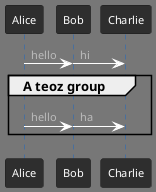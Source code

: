 ' Do not edit
' Theme Gallery
' autogenerated by script
'
@startuml
!theme reddress-darkblue
!pragma teoz true
Alice -> Bob : hello
& Bob -> Charlie : hi
group A teoz group
Alice -> Bob : hello
& Bob -> Charlie : ha
end
@enduml
